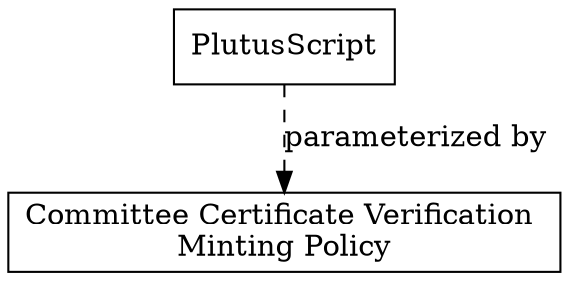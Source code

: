strict digraph {
  node [shape=record]
  splines=false

  plutusScript [ label = "PlutusScript"];
  committeeCertificateVerificationMintingPolicy [label = "Committee Certificate Verification \nMinting Policy"];

  plutusScript -> committeeCertificateVerificationMintingPolicy [style = dashed, label = "parameterized by"]

}
